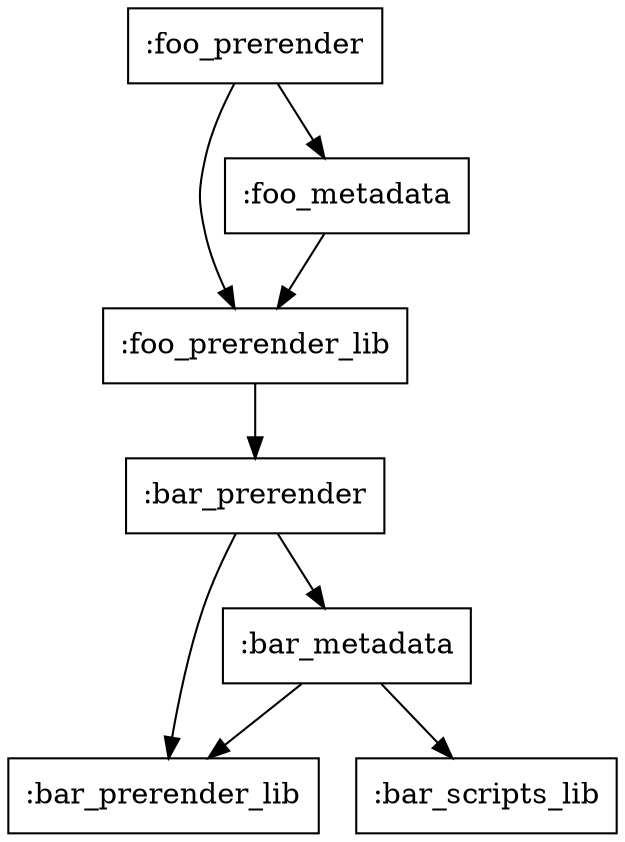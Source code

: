 digraph mygraph {
  node [shape=box];
  
  ":foo_prerender";
  ":foo_prerender_lib";
  ":foo_metadata";
  ":bar_prerender";
  ":bar_prerender_lib";
  ":bar_scripts_lib";
  ":bar_metadata";

  ":foo_prerender" -> ":foo_prerender_lib";
  ":foo_prerender" -> ":foo_metadata";
  ":foo_metadata" -> ":foo_prerender_lib";
  ":foo_prerender_lib" -> ":bar_prerender";

  ":bar_prerender" -> ":bar_prerender_lib";
  ":bar_prerender" -> ":bar_metadata";
  ":bar_metadata" -> ":bar_prerender_lib";
  ":bar_metadata" -> ":bar_scripts_lib";
}
